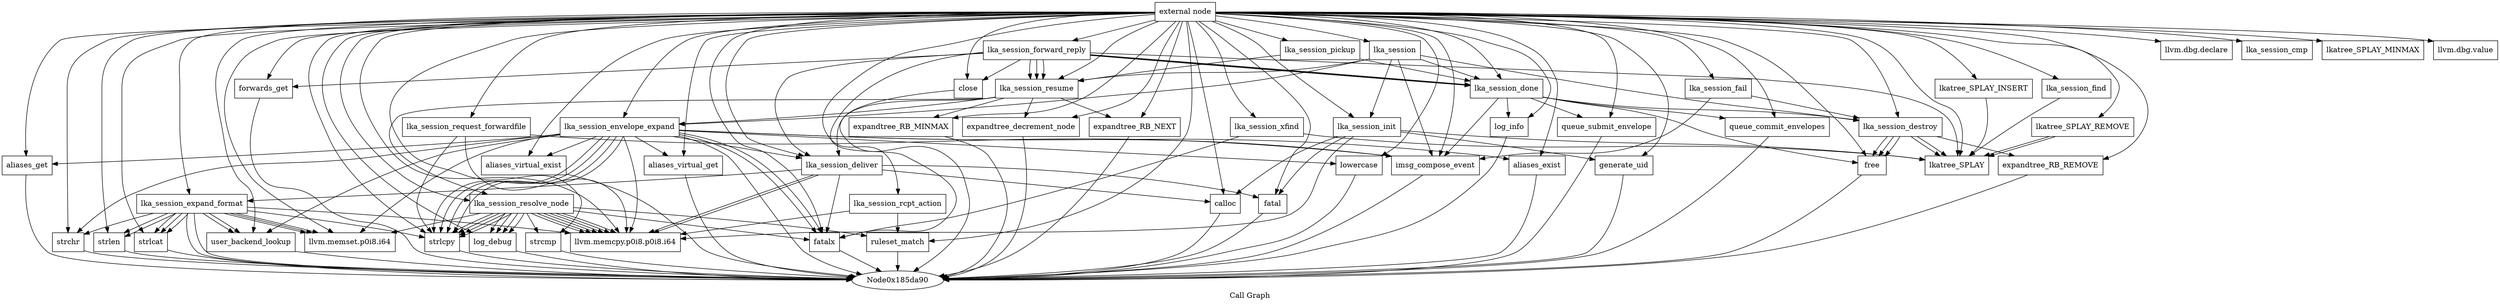 digraph "Call Graph" {
	label="Call Graph";

	Node0x185da60 [shape=record,label="{external node}"];
	Node0x185da60 -> Node0x185dac0;
	Node0x185da60 -> Node0x1831210;
	Node0x185da60 -> Node0x185db20;
	Node0x185da60 -> Node0x185db80;
	Node0x185da60 -> Node0x1823780;
	Node0x185da60 -> Node0x18237b0;
	Node0x185da60 -> Node0x181ec70;
	Node0x185da60 -> Node0x190c3f0;
	Node0x185da60 -> Node0x18d1170;
	Node0x185da60 -> Node0x182c210;
	Node0x185da60 -> Node0x181e1a0;
	Node0x185da60 -> Node0x1820a50;
	Node0x185da60 -> Node0x1837530;
	Node0x185da60 -> Node0x1823960;
	Node0x185da60 -> Node0x1823990;
	Node0x185da60 -> Node0x181c520;
	Node0x185da60 -> Node0x1823870;
	Node0x185da60 -> Node0x18238a0;
	Node0x185da60 -> Node0x18df340;
	Node0x185da60 -> Node0x18209c0;
	Node0x185da60 -> Node0x18df370;
	Node0x185da60 -> Node0x18df3f0;
	Node0x185da60 -> Node0x185daf0;
	Node0x185da60 -> Node0x1823560;
	Node0x185da60 -> Node0x18236a0;
	Node0x185da60 -> Node0x1820cb0;
	Node0x185da60 -> Node0x181ba40;
	Node0x185da60 -> Node0x185dbe0;
	Node0x185da60 -> Node0x18252f0;
	Node0x185da60 -> Node0x181bae0;
	Node0x185da60 -> Node0x181bb80;
	Node0x185da60 -> Node0x181bb10;
	Node0x185da60 -> Node0x181bc40;
	Node0x185da60 -> Node0x181c910;
	Node0x185da60 -> Node0x181c9b0;
	Node0x185da60 -> Node0x181c940;
	Node0x185da60 -> Node0x181caf0;
	Node0x185da60 -> Node0x185db50;
	Node0x185da60 -> Node0x185dbb0;
	Node0x185da60 -> Node0x185e870;
	Node0x185da60 -> Node0x185e8e0;
	Node0x185da60 -> Node0x185e240;
	Node0x185da60 -> Node0x1820b70;
	Node0x185da60 -> Node0x181ca50;
	Node0x185da60 -> Node0x185e430;
	Node0x185da60 -> Node0x185e720;
	Node0x185da60 -> Node0x185e270;
	Node0x185da60 -> Node0x185e330;
	Node0x185da60 -> Node0x181ca80;
	Node0x185da60 -> Node0x185f8b0;
	Node0x185da60 -> Node0x181f1c0;
	Node0x185da60 -> Node0x185f920;
	Node0x185da60 -> Node0x185f990;
	Node0x181caf0 [shape=record,label="{queue_commit_envelopes}"];
	Node0x181caf0 -> Node0x185da90;
	Node0x185db50 [shape=record,label="{imsg_compose_event}"];
	Node0x185db50 -> Node0x185da90;
	Node0x185dbb0 [shape=record,label="{lka_session_destroy}"];
	Node0x185dbb0 -> Node0x181c940;
	Node0x185dbb0 -> Node0x185e8e0;
	Node0x185dbb0 -> Node0x181c940;
	Node0x185dbb0 -> Node0x181f1c0;
	Node0x185dbb0 -> Node0x181f1c0;
	Node0x185dbb0 -> Node0x181c940;
	Node0x185e870 [shape=record,label="{lka_session_find}"];
	Node0x185e870 -> Node0x181f1c0;
	Node0x185e8e0 [shape=record,label="{expandtree_RB_REMOVE}"];
	Node0x185e8e0 -> Node0x185da90;
	Node0x185f920 [shape=record,label="{lkatree_SPLAY_MINMAX}"];
	Node0x18df340 [shape=record,label="{lka_session_forward_reply}"];
	Node0x18df340 -> Node0x181f1c0;
	Node0x18df340 -> Node0x1823990;
	Node0x18df340 -> Node0x18df370;
	Node0x18df340 -> Node0x18df3f0;
	Node0x18df340 -> Node0x185dbe0;
	Node0x18df340 -> Node0x18252f0;
	Node0x18df340 -> Node0x181ec70;
	Node0x18df340 -> Node0x185dbe0;
	Node0x18df340 -> Node0x18252f0;
	Node0x18df340 -> Node0x185dbe0;
	Node0x18df340 -> Node0x18252f0;
	Node0x18df3f0 [shape=record,label="{close}"];
	Node0x18df3f0 -> Node0x185da90;
	Node0x18209c0 [shape=record,label="{lka_session_xfind}"];
	Node0x18209c0 -> Node0x181f1c0;
	Node0x18209c0 -> Node0x1823990;
	Node0x181f1c0 [shape=record,label="{lkatree_SPLAY}"];
	Node0x181c910 [shape=record,label="{log_info}"];
	Node0x181c910 -> Node0x185da90;
	Node0x181c9b0 [shape=record,label="{queue_submit_envelope}"];
	Node0x181c9b0 -> Node0x185da90;
	Node0x181c940 [shape=record,label="{free}"];
	Node0x181c940 -> Node0x185da90;
	Node0x18df370 [shape=record,label="{forwards_get}"];
	Node0x18df370 -> Node0x185da90;
	Node0x181ca50 [shape=record,label="{log_debug}"];
	Node0x181ca50 -> Node0x185da90;
	Node0x185daf0 [shape=record,label="{calloc}"];
	Node0x185daf0 -> Node0x185da90;
	Node0x1823560 [shape=record,label="{fatal}"];
	Node0x1823560 -> Node0x185da90;
	Node0x185db20 [shape=record,label="{lka_session_init}"];
	Node0x185db20 -> Node0x185daf0;
	Node0x185db20 -> Node0x1823560;
	Node0x185db20 -> Node0x18236a0;
	Node0x185db20 -> Node0x1820cb0;
	Node0x185db20 -> Node0x181f1c0;
	Node0x185db80 [shape=record,label="{lka_session_envelope_expand}"];
	Node0x185db80 -> Node0x181ec70;
	Node0x185db80 -> Node0x190c3f0;
	Node0x185db80 -> Node0x18d1170;
	Node0x185db80 -> Node0x182c210;
	Node0x185db80 -> Node0x181e1a0;
	Node0x185db80 -> Node0x1820a50;
	Node0x185db80 -> Node0x1837530;
	Node0x185db80 -> Node0x185da90;
	Node0x185db80 -> Node0x1823960;
	Node0x185db80 -> Node0x1823960;
	Node0x185db80 -> Node0x1823960;
	Node0x185db80 -> Node0x1823990;
	Node0x185db80 -> Node0x1820cb0;
	Node0x185db80 -> Node0x1823960;
	Node0x185db80 -> Node0x185db50;
	Node0x185db80 -> Node0x1823870;
	Node0x185db80 -> Node0x18238a0;
	Node0x185db80 -> Node0x1823990;
	Node0x185dac0 [shape=record,label="{lka_session}"];
	Node0x185dac0 -> Node0x185db20;
	Node0x185dac0 -> Node0x185db80;
	Node0x185dac0 -> Node0x185db50;
	Node0x185dac0 -> Node0x185dbb0;
	Node0x185dac0 -> Node0x185dbe0;
	Node0x185dac0 -> Node0x18252f0;
	Node0x1831210 [shape=record,label="{llvm.dbg.declare}"];
	Node0x18236a0 [shape=record,label="{generate_uid}"];
	Node0x18236a0 -> Node0x185da90;
	Node0x1820cb0 [shape=record,label="{llvm.memcpy.p0i8.p0i8.i64}"];
	Node0x181ba40 [shape=record,label="{lkatree_SPLAY_INSERT}"];
	Node0x181ba40 -> Node0x181f1c0;
	Node0x185dbe0 [shape=record,label="{lka_session_resume}"];
	Node0x185dbe0 -> Node0x181bae0;
	Node0x185dbe0 -> Node0x181bb80;
	Node0x185dbe0 -> Node0x185db80;
	Node0x185dbe0 -> Node0x181ec70;
	Node0x185dbe0 -> Node0x181bb10;
	Node0x185dbe0 -> Node0x181bc40;
	Node0x1823780 [shape=record,label="{lka_session_fail}"];
	Node0x1823780 -> Node0x185db50;
	Node0x1823780 -> Node0x185dbb0;
	Node0x18237b0 [shape=record,label="{lka_session_pickup}"];
	Node0x18237b0 -> Node0x185dbe0;
	Node0x18237b0 -> Node0x18252f0;
	Node0x181ec70 [shape=record,label="{lka_session_deliver}"];
	Node0x181ec70 -> Node0x185daf0;
	Node0x181ec70 -> Node0x1823560;
	Node0x181ec70 -> Node0x1820cb0;
	Node0x181ec70 -> Node0x1823990;
	Node0x181ec70 -> Node0x1820b70;
	Node0x181ec70 -> Node0x1820cb0;
	Node0x190c3f0 [shape=record,label="{lowercase}"];
	Node0x190c3f0 -> Node0x185da90;
	Node0x18d1170 [shape=record,label="{strchr}"];
	Node0x18d1170 -> Node0x185da90;
	Node0x182c210 [shape=record,label="{aliases_exist}"];
	Node0x182c210 -> Node0x185da90;
	Node0x181e1a0 [shape=record,label="{aliases_get}"];
	Node0x181e1a0 -> Node0x185da90;
	Node0x1820a50 [shape=record,label="{llvm.memset.p0i8.i64}"];
	Node0x1837530 [shape=record,label="{user_backend_lookup}"];
	Node0x1837530 -> Node0x185da90;
	Node0x1823960 [shape=record,label="{strlcpy}"];
	Node0x1823960 -> Node0x185da90;
	Node0x1823990 [shape=record,label="{fatalx}"];
	Node0x1823990 -> Node0x185da90;
	Node0x181c520 [shape=record,label="{lka_session_request_forwardfile}"];
	Node0x181c520 -> Node0x1820cb0;
	Node0x181c520 -> Node0x1823960;
	Node0x181c520 -> Node0x185db50;
	Node0x1823870 [shape=record,label="{aliases_virtual_exist}"];
	Node0x1823870 -> Node0x185da90;
	Node0x18238a0 [shape=record,label="{aliases_virtual_get}"];
	Node0x18238a0 -> Node0x185da90;
	Node0x185f990 [shape=record,label="{llvm.dbg.value}"];
	Node0x18252f0 [shape=record,label="{lka_session_done}"];
	Node0x18252f0 -> Node0x181c910;
	Node0x18252f0 -> Node0x181c9b0;
	Node0x18252f0 -> Node0x181c940;
	Node0x18252f0 -> Node0x181caf0;
	Node0x18252f0 -> Node0x185db50;
	Node0x18252f0 -> Node0x185dbb0;
	Node0x181bae0 [shape=record,label="{expandtree_RB_MINMAX}"];
	Node0x181bae0 -> Node0x185da90;
	Node0x181bb80 [shape=record,label="{lka_session_resolve_node}"];
	Node0x181bb80 -> Node0x1820cb0;
	Node0x181bb80 -> Node0x1820a50;
	Node0x181bb80 -> Node0x1823990;
	Node0x181bb80 -> Node0x181ca50;
	Node0x181bb80 -> Node0x1820cb0;
	Node0x181bb80 -> Node0x181ca80;
	Node0x181bb80 -> Node0x1820cb0;
	Node0x181bb80 -> Node0x181ca50;
	Node0x181bb80 -> Node0x1820cb0;
	Node0x181bb80 -> Node0x185e720;
	Node0x181bb80 -> Node0x1823960;
	Node0x181bb80 -> Node0x1823960;
	Node0x181bb80 -> Node0x181ca50;
	Node0x181bb80 -> Node0x1820cb0;
	Node0x181bb80 -> Node0x1823960;
	Node0x181bb80 -> Node0x181ca50;
	Node0x181bb80 -> Node0x1820cb0;
	Node0x181bb80 -> Node0x1823960;
	Node0x181bb10 [shape=record,label="{expandtree_decrement_node}"];
	Node0x181bb10 -> Node0x185da90;
	Node0x181bc40 [shape=record,label="{expandtree_RB_NEXT}"];
	Node0x181bc40 -> Node0x185da90;
	Node0x185e240 [shape=record,label="{lkatree_SPLAY_REMOVE}"];
	Node0x185e240 -> Node0x181f1c0;
	Node0x185e240 -> Node0x181f1c0;
	Node0x1820b70 [shape=record,label="{lka_session_expand_format}"];
	Node0x1820b70 -> Node0x1820a50;
	Node0x1820b70 -> Node0x1820a50;
	Node0x1820b70 -> Node0x1837530;
	Node0x1820b70 -> Node0x185da90;
	Node0x1820b70 -> Node0x185e270;
	Node0x1820b70 -> Node0x1823960;
	Node0x1820b70 -> Node0x18d1170;
	Node0x1820b70 -> Node0x1820a50;
	Node0x1820b70 -> Node0x1837530;
	Node0x1820b70 -> Node0x185da90;
	Node0x1820b70 -> Node0x185e270;
	Node0x1820b70 -> Node0x185e330;
	Node0x1820b70 -> Node0x185e330;
	Node0x1820b70 -> Node0x185e270;
	Node0x1820b70 -> Node0x1820cb0;
	Node0x185e430 [shape=record,label="{lka_session_rcpt_action}"];
	Node0x185e430 -> Node0x181ca80;
	Node0x185e430 -> Node0x1820cb0;
	Node0x185e720 [shape=record,label="{strcmp}"];
	Node0x185e720 -> Node0x185da90;
	Node0x185e270 [shape=record,label="{strlcat}"];
	Node0x185e270 -> Node0x185da90;
	Node0x185e330 [shape=record,label="{strlen}"];
	Node0x185e330 -> Node0x185da90;
	Node0x181ca80 [shape=record,label="{ruleset_match}"];
	Node0x181ca80 -> Node0x185da90;
	Node0x185f8b0 [shape=record,label="{lka_session_cmp}"];
}
